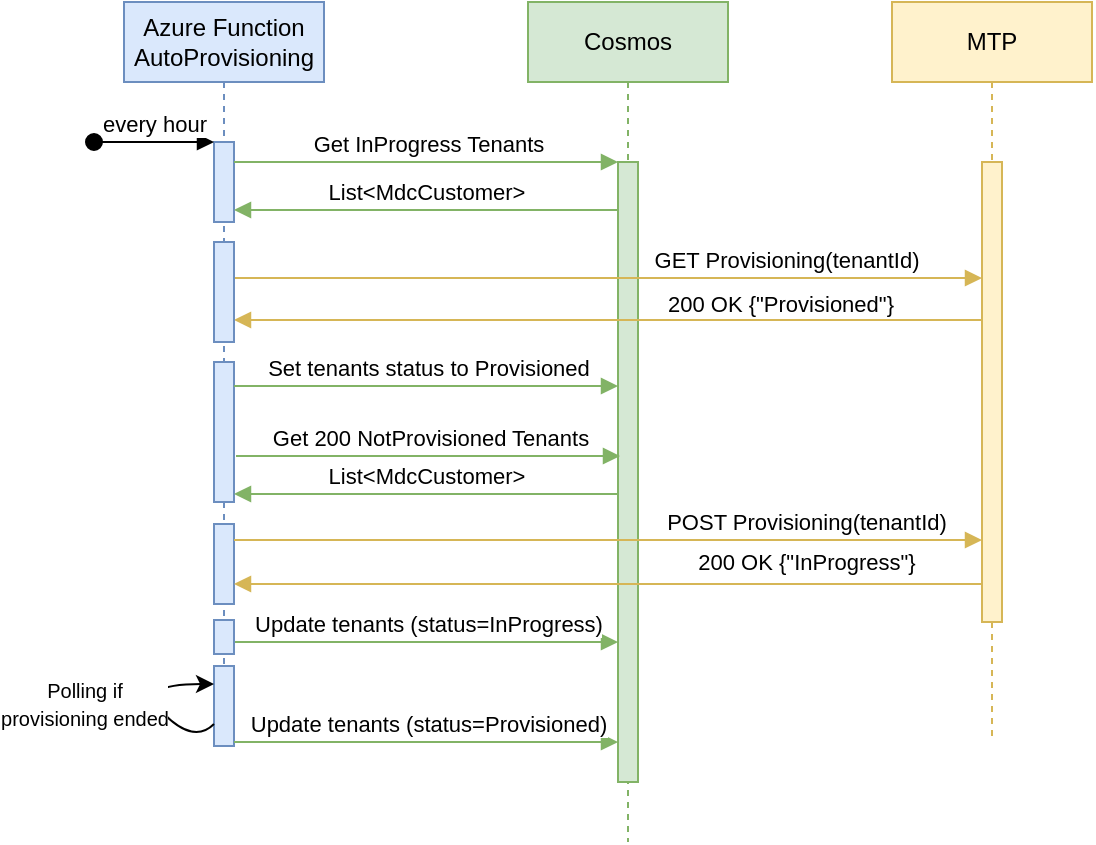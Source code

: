 <mxfile version="21.7.4" type="github">
  <diagram name="Page-1" id="2YBvvXClWsGukQMizWep">
    <mxGraphModel dx="1838" dy="529" grid="1" gridSize="10" guides="1" tooltips="1" connect="1" arrows="1" fold="1" page="1" pageScale="1" pageWidth="850" pageHeight="1100" math="0" shadow="0">
      <root>
        <mxCell id="0" />
        <mxCell id="1" parent="0" />
        <mxCell id="aM9ryv3xv72pqoxQDRHE-1" value="Azure Function&lt;br&gt;AutoProvisioning" style="shape=umlLifeline;perimeter=lifelinePerimeter;whiteSpace=wrap;html=1;container=0;dropTarget=0;collapsible=0;recursiveResize=0;outlineConnect=0;portConstraint=eastwest;newEdgeStyle={&quot;edgeStyle&quot;:&quot;elbowEdgeStyle&quot;,&quot;elbow&quot;:&quot;vertical&quot;,&quot;curved&quot;:0,&quot;rounded&quot;:0};fillColor=#dae8fc;strokeColor=#6c8ebf;" parent="1" vertex="1">
          <mxGeometry x="40" y="40" width="100" height="370" as="geometry" />
        </mxCell>
        <mxCell id="aM9ryv3xv72pqoxQDRHE-2" value="" style="html=1;points=[];perimeter=orthogonalPerimeter;outlineConnect=0;targetShapes=umlLifeline;portConstraint=eastwest;newEdgeStyle={&quot;edgeStyle&quot;:&quot;elbowEdgeStyle&quot;,&quot;elbow&quot;:&quot;vertical&quot;,&quot;curved&quot;:0,&quot;rounded&quot;:0};fillColor=#dae8fc;strokeColor=#6c8ebf;" parent="aM9ryv3xv72pqoxQDRHE-1" vertex="1">
          <mxGeometry x="45" y="70" width="10" height="40" as="geometry" />
        </mxCell>
        <mxCell id="aM9ryv3xv72pqoxQDRHE-3" value="every hour" style="html=1;verticalAlign=bottom;startArrow=oval;endArrow=block;startSize=8;edgeStyle=elbowEdgeStyle;elbow=vertical;curved=0;rounded=0;" parent="aM9ryv3xv72pqoxQDRHE-1" target="aM9ryv3xv72pqoxQDRHE-2" edge="1">
          <mxGeometry relative="1" as="geometry">
            <mxPoint x="-15" y="70" as="sourcePoint" />
          </mxGeometry>
        </mxCell>
        <mxCell id="b4lbpdpAouATNFra2iNW-19" value="" style="html=1;points=[];perimeter=orthogonalPerimeter;outlineConnect=0;targetShapes=umlLifeline;portConstraint=eastwest;newEdgeStyle={&quot;edgeStyle&quot;:&quot;elbowEdgeStyle&quot;,&quot;elbow&quot;:&quot;vertical&quot;,&quot;curved&quot;:0,&quot;rounded&quot;:0};fillColor=#dae8fc;strokeColor=#6c8ebf;" vertex="1" parent="aM9ryv3xv72pqoxQDRHE-1">
          <mxGeometry x="45" y="261" width="10" height="40" as="geometry" />
        </mxCell>
        <mxCell id="b4lbpdpAouATNFra2iNW-20" value="" style="html=1;points=[];perimeter=orthogonalPerimeter;outlineConnect=0;targetShapes=umlLifeline;portConstraint=eastwest;newEdgeStyle={&quot;edgeStyle&quot;:&quot;elbowEdgeStyle&quot;,&quot;elbow&quot;:&quot;vertical&quot;,&quot;curved&quot;:0,&quot;rounded&quot;:0};fillColor=#dae8fc;strokeColor=#6c8ebf;" vertex="1" parent="aM9ryv3xv72pqoxQDRHE-1">
          <mxGeometry x="45" y="332" width="10" height="40" as="geometry" />
        </mxCell>
        <mxCell id="aM9ryv3xv72pqoxQDRHE-5" value="Cosmos" style="shape=umlLifeline;perimeter=lifelinePerimeter;whiteSpace=wrap;html=1;container=0;dropTarget=0;collapsible=0;recursiveResize=0;outlineConnect=0;portConstraint=eastwest;newEdgeStyle={&quot;edgeStyle&quot;:&quot;elbowEdgeStyle&quot;,&quot;elbow&quot;:&quot;vertical&quot;,&quot;curved&quot;:0,&quot;rounded&quot;:0};fillColor=#d5e8d4;strokeColor=#82b366;" parent="1" vertex="1">
          <mxGeometry x="242" y="40" width="100" height="420" as="geometry" />
        </mxCell>
        <mxCell id="aM9ryv3xv72pqoxQDRHE-6" value="" style="html=1;points=[];perimeter=orthogonalPerimeter;outlineConnect=0;targetShapes=umlLifeline;portConstraint=eastwest;newEdgeStyle={&quot;edgeStyle&quot;:&quot;elbowEdgeStyle&quot;,&quot;elbow&quot;:&quot;vertical&quot;,&quot;curved&quot;:0,&quot;rounded&quot;:0};fillColor=#d5e8d4;strokeColor=#82b366;" parent="aM9ryv3xv72pqoxQDRHE-5" vertex="1">
          <mxGeometry x="45" y="80" width="10" height="310" as="geometry" />
        </mxCell>
        <mxCell id="aM9ryv3xv72pqoxQDRHE-7" value="Get InProgress Tenants" style="html=1;verticalAlign=bottom;endArrow=block;edgeStyle=elbowEdgeStyle;elbow=vertical;curved=0;rounded=0;fillColor=#d5e8d4;strokeColor=#82b366;" parent="1" source="aM9ryv3xv72pqoxQDRHE-2" target="aM9ryv3xv72pqoxQDRHE-6" edge="1">
          <mxGeometry x="0.003" relative="1" as="geometry">
            <mxPoint x="195" y="130" as="sourcePoint" />
            <Array as="points">
              <mxPoint x="180" y="120" />
            </Array>
            <mxPoint as="offset" />
          </mxGeometry>
        </mxCell>
        <mxCell id="aM9ryv3xv72pqoxQDRHE-9" value="List&amp;lt;MdcCustomer&amp;gt;" style="html=1;verticalAlign=bottom;endArrow=block;edgeStyle=elbowEdgeStyle;elbow=vertical;curved=0;rounded=0;fillColor=#d5e8d4;strokeColor=#82b366;" parent="1" source="aM9ryv3xv72pqoxQDRHE-6" target="aM9ryv3xv72pqoxQDRHE-2" edge="1">
          <mxGeometry relative="1" as="geometry">
            <mxPoint x="265" y="144" as="sourcePoint" />
            <Array as="points">
              <mxPoint x="190" y="144" />
            </Array>
            <mxPoint x="100" y="144" as="targetPoint" />
          </mxGeometry>
        </mxCell>
        <mxCell id="b4lbpdpAouATNFra2iNW-1" value="MTP" style="shape=umlLifeline;perimeter=lifelinePerimeter;whiteSpace=wrap;html=1;container=0;dropTarget=0;collapsible=0;recursiveResize=0;outlineConnect=0;portConstraint=eastwest;newEdgeStyle={&quot;edgeStyle&quot;:&quot;elbowEdgeStyle&quot;,&quot;elbow&quot;:&quot;vertical&quot;,&quot;curved&quot;:0,&quot;rounded&quot;:0};fillColor=#fff2cc;strokeColor=#d6b656;" vertex="1" parent="1">
          <mxGeometry x="424" y="40" width="100" height="370" as="geometry" />
        </mxCell>
        <mxCell id="b4lbpdpAouATNFra2iNW-2" value="" style="html=1;points=[];perimeter=orthogonalPerimeter;outlineConnect=0;targetShapes=umlLifeline;portConstraint=eastwest;newEdgeStyle={&quot;edgeStyle&quot;:&quot;elbowEdgeStyle&quot;,&quot;elbow&quot;:&quot;vertical&quot;,&quot;curved&quot;:0,&quot;rounded&quot;:0};fillColor=#fff2cc;strokeColor=#d6b656;" vertex="1" parent="b4lbpdpAouATNFra2iNW-1">
          <mxGeometry x="45" y="80" width="10" height="230" as="geometry" />
        </mxCell>
        <mxCell id="b4lbpdpAouATNFra2iNW-3" value="GET Provisioning(tenantId)" style="html=1;verticalAlign=bottom;endArrow=block;edgeStyle=elbowEdgeStyle;elbow=vertical;curved=0;rounded=0;fillColor=#fff2cc;strokeColor=#d6b656;" edge="1" parent="1" target="b4lbpdpAouATNFra2iNW-2">
          <mxGeometry x="0.472" relative="1" as="geometry">
            <mxPoint x="95" y="178" as="sourcePoint" />
            <Array as="points">
              <mxPoint x="186" y="178" />
            </Array>
            <mxPoint x="455" y="178" as="targetPoint" />
            <mxPoint as="offset" />
          </mxGeometry>
        </mxCell>
        <mxCell id="b4lbpdpAouATNFra2iNW-4" value="200 OK {&quot;Provisioned&quot;}" style="html=1;verticalAlign=bottom;endArrow=block;edgeStyle=elbowEdgeStyle;elbow=vertical;curved=0;rounded=0;fillColor=#fff2cc;strokeColor=#d6b656;" edge="1" parent="1" source="b4lbpdpAouATNFra2iNW-2" target="aM9ryv3xv72pqoxQDRHE-4">
          <mxGeometry x="-0.456" y="1" relative="1" as="geometry">
            <mxPoint x="455" y="199" as="sourcePoint" />
            <Array as="points">
              <mxPoint x="196" y="199" />
            </Array>
            <mxPoint x="100" y="200" as="targetPoint" />
            <mxPoint as="offset" />
          </mxGeometry>
        </mxCell>
        <mxCell id="b4lbpdpAouATNFra2iNW-7" value="POST Provisioning(tenantId)" style="html=1;verticalAlign=bottom;endArrow=block;edgeStyle=elbowEdgeStyle;elbow=vertical;curved=0;rounded=0;fillColor=#fff2cc;strokeColor=#d6b656;" edge="1" parent="1">
          <mxGeometry x="0.528" relative="1" as="geometry">
            <mxPoint x="95" y="309" as="sourcePoint" />
            <Array as="points">
              <mxPoint x="186" y="309" />
            </Array>
            <mxPoint x="469" y="309" as="targetPoint" />
            <mxPoint as="offset" />
          </mxGeometry>
        </mxCell>
        <mxCell id="b4lbpdpAouATNFra2iNW-8" value="200 OK {&quot;InProgress&quot;}" style="html=1;verticalAlign=bottom;endArrow=block;edgeStyle=elbowEdgeStyle;elbow=vertical;curved=0;rounded=0;fillColor=#fff2cc;strokeColor=#d6b656;" edge="1" parent="1">
          <mxGeometry x="-0.528" y="-2" relative="1" as="geometry">
            <mxPoint x="469" y="331" as="sourcePoint" />
            <Array as="points">
              <mxPoint x="196" y="331" />
            </Array>
            <mxPoint x="95" y="331" as="targetPoint" />
            <mxPoint as="offset" />
          </mxGeometry>
        </mxCell>
        <mxCell id="b4lbpdpAouATNFra2iNW-9" value="Update tenants (status=InProgress)" style="html=1;verticalAlign=bottom;endArrow=block;edgeStyle=elbowEdgeStyle;elbow=vertical;curved=0;rounded=0;fillColor=#d5e8d4;strokeColor=#82b366;" edge="1" parent="1">
          <mxGeometry x="0.003" relative="1" as="geometry">
            <mxPoint x="95" y="360" as="sourcePoint" />
            <Array as="points">
              <mxPoint x="185" y="360" />
            </Array>
            <mxPoint x="287" y="360" as="targetPoint" />
            <mxPoint as="offset" />
          </mxGeometry>
        </mxCell>
        <mxCell id="aM9ryv3xv72pqoxQDRHE-4" value="" style="html=1;points=[];perimeter=orthogonalPerimeter;outlineConnect=0;targetShapes=umlLifeline;portConstraint=eastwest;newEdgeStyle={&quot;edgeStyle&quot;:&quot;elbowEdgeStyle&quot;,&quot;elbow&quot;:&quot;vertical&quot;,&quot;curved&quot;:0,&quot;rounded&quot;:0};fillColor=#dae8fc;strokeColor=#6c8ebf;" parent="1" vertex="1">
          <mxGeometry x="85" y="160" width="10" height="50" as="geometry" />
        </mxCell>
        <mxCell id="b4lbpdpAouATNFra2iNW-11" value="" style="html=1;points=[];perimeter=orthogonalPerimeter;outlineConnect=0;targetShapes=umlLifeline;portConstraint=eastwest;newEdgeStyle={&quot;edgeStyle&quot;:&quot;elbowEdgeStyle&quot;,&quot;elbow&quot;:&quot;vertical&quot;,&quot;curved&quot;:0,&quot;rounded&quot;:0};fillColor=#dae8fc;strokeColor=#6c8ebf;" vertex="1" parent="1">
          <mxGeometry x="85" y="220" width="10" height="70" as="geometry" />
        </mxCell>
        <mxCell id="b4lbpdpAouATNFra2iNW-12" value="Get 200 NotProvisioned Tenants" style="html=1;verticalAlign=bottom;endArrow=block;edgeStyle=elbowEdgeStyle;elbow=vertical;curved=0;rounded=0;fillColor=#d5e8d4;strokeColor=#82b366;" edge="1" parent="1">
          <mxGeometry x="0.003" relative="1" as="geometry">
            <mxPoint x="96" y="267" as="sourcePoint" />
            <Array as="points">
              <mxPoint x="181" y="267" />
            </Array>
            <mxPoint x="288" y="267" as="targetPoint" />
            <mxPoint as="offset" />
          </mxGeometry>
        </mxCell>
        <mxCell id="b4lbpdpAouATNFra2iNW-13" value="List&amp;lt;MdcCustomer&amp;gt;" style="html=1;verticalAlign=bottom;endArrow=block;edgeStyle=elbowEdgeStyle;elbow=vertical;curved=0;rounded=0;fillColor=#d5e8d4;strokeColor=#82b366;" edge="1" parent="1">
          <mxGeometry relative="1" as="geometry">
            <mxPoint x="287" y="286" as="sourcePoint" />
            <Array as="points">
              <mxPoint x="200" y="286" />
            </Array>
            <mxPoint x="95" y="286" as="targetPoint" />
          </mxGeometry>
        </mxCell>
        <mxCell id="b4lbpdpAouATNFra2iNW-14" value="" style="html=1;points=[];perimeter=orthogonalPerimeter;outlineConnect=0;targetShapes=umlLifeline;portConstraint=eastwest;newEdgeStyle={&quot;edgeStyle&quot;:&quot;elbowEdgeStyle&quot;,&quot;elbow&quot;:&quot;vertical&quot;,&quot;curved&quot;:0,&quot;rounded&quot;:0};fillColor=#dae8fc;strokeColor=#6c8ebf;" vertex="1" parent="1">
          <mxGeometry x="85" y="349" width="10" height="17" as="geometry" />
        </mxCell>
        <mxCell id="b4lbpdpAouATNFra2iNW-16" value="" style="curved=1;endArrow=classic;html=1;rounded=0;" edge="1" parent="1">
          <mxGeometry width="50" height="50" relative="1" as="geometry">
            <mxPoint x="85" y="401" as="sourcePoint" />
            <mxPoint x="85" y="381" as="targetPoint" />
            <Array as="points">
              <mxPoint x="75" y="411" />
              <mxPoint x="45" y="381" />
            </Array>
          </mxGeometry>
        </mxCell>
        <mxCell id="b4lbpdpAouATNFra2iNW-17" value="&lt;font style=&quot;font-size: 10px;&quot;&gt;Polling if &lt;br&gt;provisioning ended&lt;/font&gt;" style="edgeLabel;html=1;align=center;verticalAlign=middle;resizable=0;points=[];" vertex="1" connectable="0" parent="b4lbpdpAouATNFra2iNW-16">
          <mxGeometry x="-0.183" y="-4" relative="1" as="geometry">
            <mxPoint x="-40" y="1" as="offset" />
          </mxGeometry>
        </mxCell>
        <mxCell id="b4lbpdpAouATNFra2iNW-18" value="Set tenants status to Provisioned" style="html=1;verticalAlign=bottom;endArrow=block;edgeStyle=elbowEdgeStyle;elbow=vertical;curved=0;rounded=0;fillColor=#d5e8d4;strokeColor=#82b366;" edge="1" parent="1">
          <mxGeometry x="0.003" relative="1" as="geometry">
            <mxPoint x="95" y="232" as="sourcePoint" />
            <Array as="points">
              <mxPoint x="180" y="232" />
            </Array>
            <mxPoint x="287" y="232" as="targetPoint" />
            <mxPoint as="offset" />
          </mxGeometry>
        </mxCell>
        <mxCell id="b4lbpdpAouATNFra2iNW-21" value="Update tenants (status=Provisioned)" style="html=1;verticalAlign=bottom;endArrow=block;edgeStyle=elbowEdgeStyle;elbow=vertical;curved=0;rounded=0;fillColor=#d5e8d4;strokeColor=#82b366;" edge="1" parent="1">
          <mxGeometry x="0.003" relative="1" as="geometry">
            <mxPoint x="95" y="410" as="sourcePoint" />
            <Array as="points">
              <mxPoint x="185" y="410" />
            </Array>
            <mxPoint x="287" y="410" as="targetPoint" />
            <mxPoint as="offset" />
          </mxGeometry>
        </mxCell>
      </root>
    </mxGraphModel>
  </diagram>
</mxfile>

